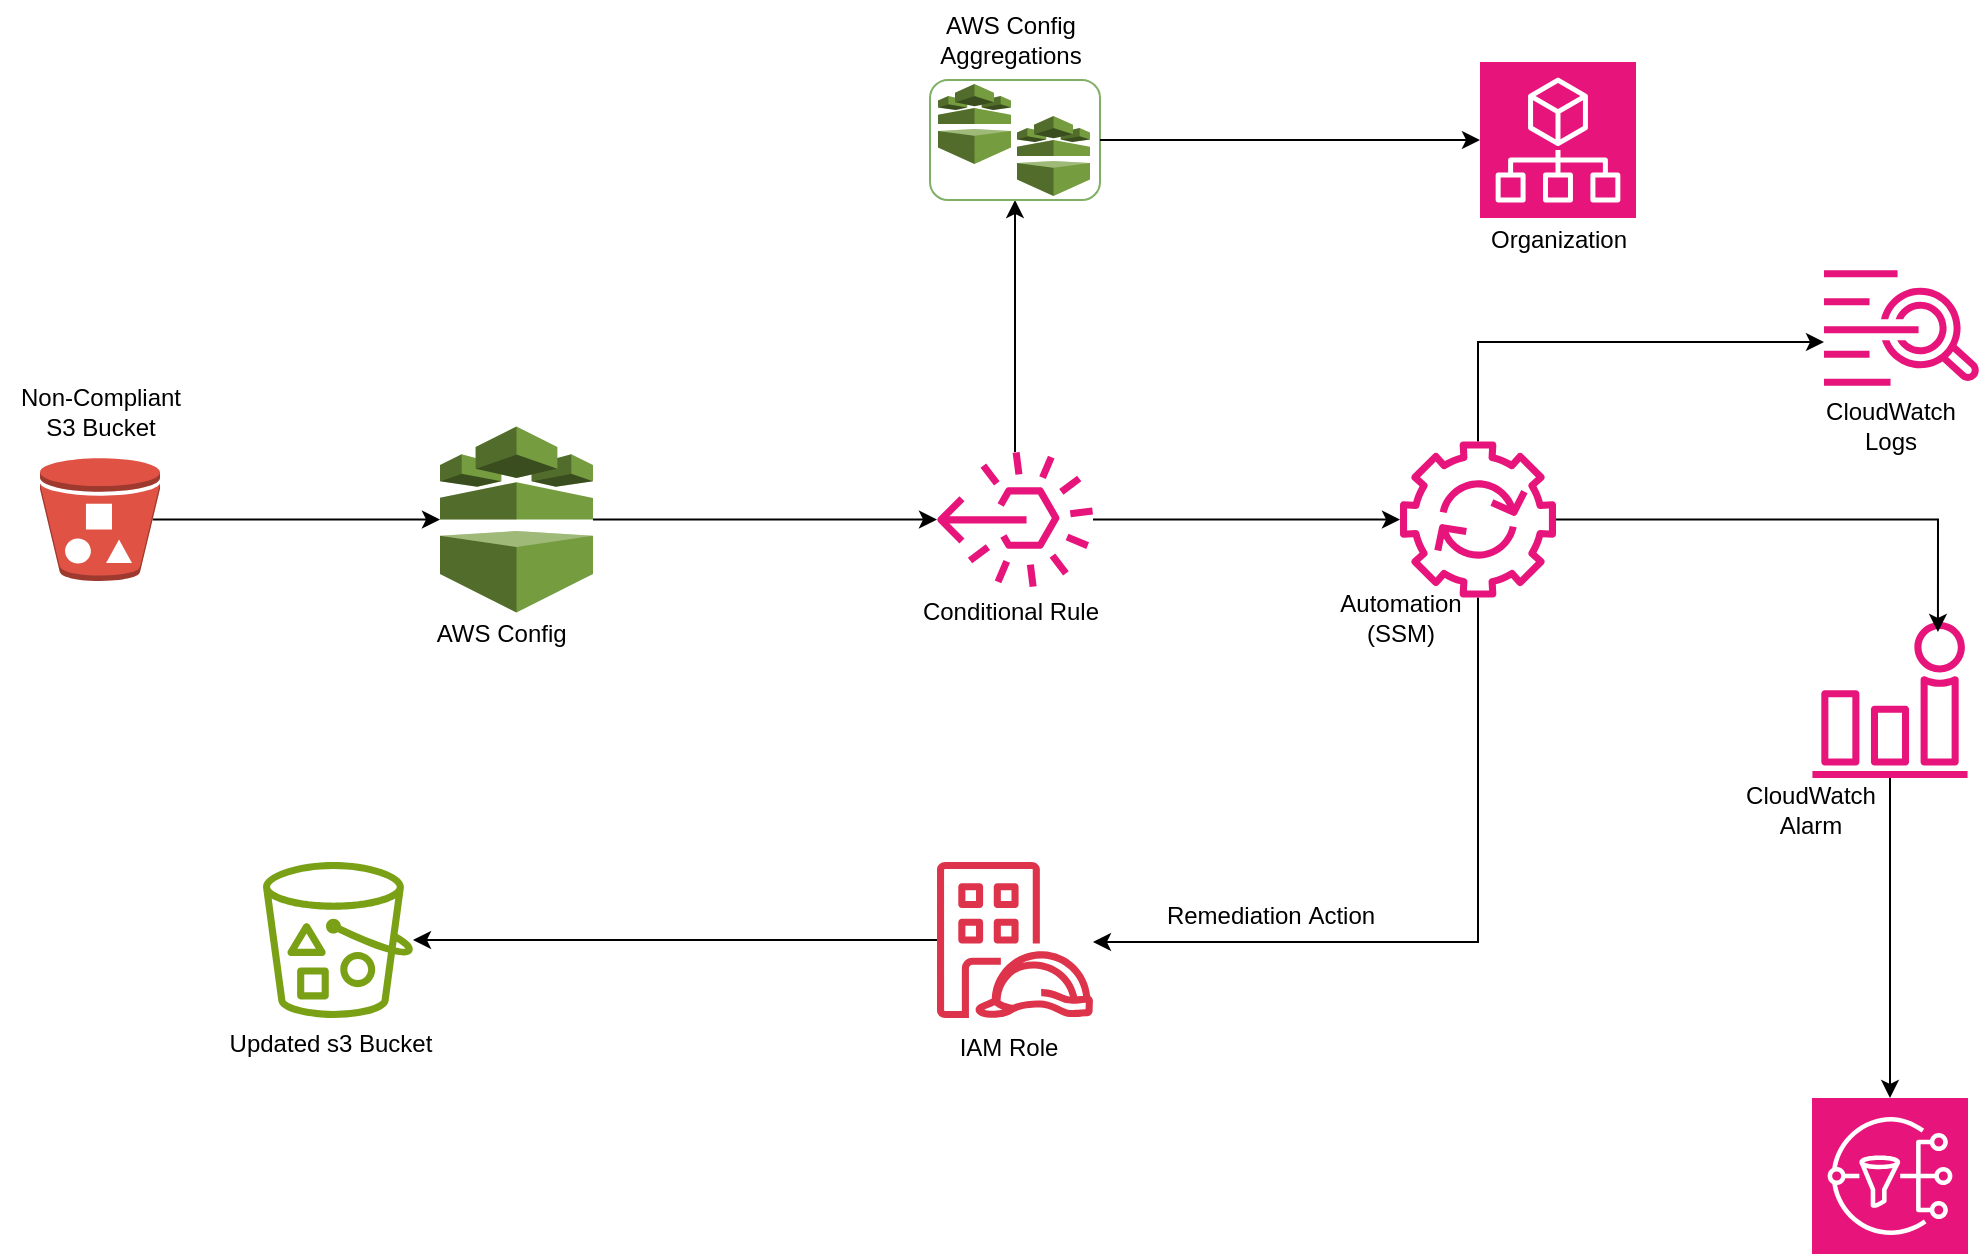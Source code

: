 <mxfile version="24.7.5">
  <diagram name="Page-1" id="isN-ykLhreiJsoZFf4d8">
    <mxGraphModel dx="1674" dy="836" grid="1" gridSize="10" guides="1" tooltips="1" connect="1" arrows="1" fold="1" page="1" pageScale="1" pageWidth="1169" pageHeight="827" math="0" shadow="0">
      <root>
        <mxCell id="0" />
        <mxCell id="1" parent="0" />
        <mxCell id="9LEtkBxhA0jwdza2t0rF-47" style="edgeStyle=orthogonalEdgeStyle;rounded=0;orthogonalLoop=1;jettySize=auto;html=1;" edge="1" parent="1" source="9LEtkBxhA0jwdza2t0rF-2" target="9LEtkBxhA0jwdza2t0rF-46">
          <mxGeometry relative="1" as="geometry" />
        </mxCell>
        <mxCell id="9LEtkBxhA0jwdza2t0rF-2" value="" style="sketch=0;outlineConnect=0;fontColor=#232F3E;gradientColor=none;fillColor=#E7157B;strokeColor=none;dashed=0;verticalLabelPosition=bottom;verticalAlign=top;align=center;html=1;fontSize=12;fontStyle=0;aspect=fixed;pointerEvents=1;shape=mxgraph.aws4.alarm;" vertex="1" parent="1">
          <mxGeometry x="966" y="320" width="78" height="78" as="geometry" />
        </mxCell>
        <mxCell id="9LEtkBxhA0jwdza2t0rF-3" value="" style="outlineConnect=0;dashed=0;verticalLabelPosition=bottom;verticalAlign=top;align=center;html=1;shape=mxgraph.aws3.bucket_with_objects;fillColor=#E05243;gradientColor=none;" vertex="1" parent="1">
          <mxGeometry x="80" y="238" width="60" height="61.5" as="geometry" />
        </mxCell>
        <mxCell id="9LEtkBxhA0jwdza2t0rF-23" style="edgeStyle=orthogonalEdgeStyle;rounded=0;orthogonalLoop=1;jettySize=auto;html=1;exitX=1;exitY=0.5;exitDx=0;exitDy=0;exitPerimeter=0;" edge="1" parent="1" source="9LEtkBxhA0jwdza2t0rF-4" target="9LEtkBxhA0jwdza2t0rF-10">
          <mxGeometry relative="1" as="geometry" />
        </mxCell>
        <mxCell id="9LEtkBxhA0jwdza2t0rF-4" value="" style="outlineConnect=0;dashed=0;verticalLabelPosition=bottom;verticalAlign=top;align=center;html=1;shape=mxgraph.aws3.config;fillColor=#759C3E;gradientColor=none;" vertex="1" parent="1">
          <mxGeometry x="280" y="222.25" width="76.5" height="93" as="geometry" />
        </mxCell>
        <mxCell id="9LEtkBxhA0jwdza2t0rF-7" value="Organization" style="text;html=1;align=center;verticalAlign=middle;resizable=0;points=[];autosize=1;strokeColor=none;fillColor=none;" vertex="1" parent="1">
          <mxGeometry x="794" y="114" width="90" height="30" as="geometry" />
        </mxCell>
        <mxCell id="9LEtkBxhA0jwdza2t0rF-8" value="AWS Config&lt;div&gt;Aggregations&lt;/div&gt;" style="text;html=1;align=center;verticalAlign=middle;resizable=0;points=[];autosize=1;strokeColor=none;fillColor=none;" vertex="1" parent="1">
          <mxGeometry x="520" y="9" width="90" height="40" as="geometry" />
        </mxCell>
        <mxCell id="9LEtkBxhA0jwdza2t0rF-9" value="AWS Config&amp;nbsp;" style="text;html=1;align=center;verticalAlign=middle;resizable=0;points=[];autosize=1;strokeColor=none;fillColor=none;" vertex="1" parent="1">
          <mxGeometry x="266.5" y="311" width="90" height="30" as="geometry" />
        </mxCell>
        <mxCell id="9LEtkBxhA0jwdza2t0rF-24" style="edgeStyle=orthogonalEdgeStyle;rounded=0;orthogonalLoop=1;jettySize=auto;html=1;entryX=0.5;entryY=1;entryDx=0;entryDy=0;" edge="1" parent="1" source="9LEtkBxhA0jwdza2t0rF-10" target="9LEtkBxhA0jwdza2t0rF-18">
          <mxGeometry relative="1" as="geometry" />
        </mxCell>
        <mxCell id="9LEtkBxhA0jwdza2t0rF-26" style="edgeStyle=orthogonalEdgeStyle;rounded=0;orthogonalLoop=1;jettySize=auto;html=1;" edge="1" parent="1" source="9LEtkBxhA0jwdza2t0rF-10" target="9LEtkBxhA0jwdza2t0rF-21">
          <mxGeometry relative="1" as="geometry" />
        </mxCell>
        <mxCell id="9LEtkBxhA0jwdza2t0rF-10" value="" style="sketch=0;outlineConnect=0;fontColor=#232F3E;gradientColor=none;fillColor=#E7157B;strokeColor=none;dashed=0;verticalLabelPosition=bottom;verticalAlign=top;align=center;html=1;fontSize=12;fontStyle=0;aspect=fixed;pointerEvents=1;shape=mxgraph.aws4.rule_3;rotation=-180;" vertex="1" parent="1">
          <mxGeometry x="528.5" y="234.75" width="78" height="68" as="geometry" />
        </mxCell>
        <mxCell id="9LEtkBxhA0jwdza2t0rF-13" value="" style="sketch=0;points=[[0,0,0],[0.25,0,0],[0.5,0,0],[0.75,0,0],[1,0,0],[0,1,0],[0.25,1,0],[0.5,1,0],[0.75,1,0],[1,1,0],[0,0.25,0],[0,0.5,0],[0,0.75,0],[1,0.25,0],[1,0.5,0],[1,0.75,0]];points=[[0,0,0],[0.25,0,0],[0.5,0,0],[0.75,0,0],[1,0,0],[0,1,0],[0.25,1,0],[0.5,1,0],[0.75,1,0],[1,1,0],[0,0.25,0],[0,0.5,0],[0,0.75,0],[1,0.25,0],[1,0.5,0],[1,0.75,0]];outlineConnect=0;fontColor=#232F3E;fillColor=#E7157B;strokeColor=#ffffff;dashed=0;verticalLabelPosition=bottom;verticalAlign=top;align=center;html=1;fontSize=12;fontStyle=0;aspect=fixed;shape=mxgraph.aws4.resourceIcon;resIcon=mxgraph.aws4.organizations;" vertex="1" parent="1">
          <mxGeometry x="800" y="40" width="78" height="78" as="geometry" />
        </mxCell>
        <mxCell id="9LEtkBxhA0jwdza2t0rF-37" style="edgeStyle=orthogonalEdgeStyle;rounded=0;orthogonalLoop=1;jettySize=auto;html=1;" edge="1" parent="1" source="9LEtkBxhA0jwdza2t0rF-14" target="9LEtkBxhA0jwdza2t0rF-36">
          <mxGeometry relative="1" as="geometry">
            <mxPoint x="280" y="479" as="targetPoint" />
          </mxGeometry>
        </mxCell>
        <mxCell id="9LEtkBxhA0jwdza2t0rF-14" value="" style="sketch=0;outlineConnect=0;fontColor=#232F3E;gradientColor=none;fillColor=#DD344C;strokeColor=none;dashed=0;verticalLabelPosition=bottom;verticalAlign=top;align=center;html=1;fontSize=12;fontStyle=0;aspect=fixed;pointerEvents=1;shape=mxgraph.aws4.identity_access_management_iam_roles_anywhere;" vertex="1" parent="1">
          <mxGeometry x="528.5" y="440" width="78" height="78" as="geometry" />
        </mxCell>
        <mxCell id="9LEtkBxhA0jwdza2t0rF-15" value="Non-Compliant&lt;div&gt;S3 Bucket&lt;/div&gt;" style="text;html=1;align=center;verticalAlign=middle;resizable=0;points=[];autosize=1;strokeColor=none;fillColor=none;" vertex="1" parent="1">
          <mxGeometry x="60" y="194.75" width="100" height="40" as="geometry" />
        </mxCell>
        <mxCell id="9LEtkBxhA0jwdza2t0rF-20" value="" style="group" vertex="1" connectable="0" parent="1">
          <mxGeometry x="525" y="49" width="85" height="60" as="geometry" />
        </mxCell>
        <mxCell id="9LEtkBxhA0jwdza2t0rF-18" value="" style="rounded=1;whiteSpace=wrap;html=1;strokeColor=#80B065;" vertex="1" parent="9LEtkBxhA0jwdza2t0rF-20">
          <mxGeometry width="85" height="60" as="geometry" />
        </mxCell>
        <mxCell id="9LEtkBxhA0jwdza2t0rF-16" value="" style="outlineConnect=0;dashed=0;verticalLabelPosition=bottom;verticalAlign=top;align=center;html=1;shape=mxgraph.aws3.config;fillColor=#759C3E;gradientColor=none;" vertex="1" parent="9LEtkBxhA0jwdza2t0rF-20">
          <mxGeometry x="4" y="2" width="36.5" height="40" as="geometry" />
        </mxCell>
        <mxCell id="9LEtkBxhA0jwdza2t0rF-19" value="" style="outlineConnect=0;dashed=0;verticalLabelPosition=bottom;verticalAlign=top;align=center;html=1;shape=mxgraph.aws3.config;fillColor=#759C3E;gradientColor=none;" vertex="1" parent="9LEtkBxhA0jwdza2t0rF-20">
          <mxGeometry x="43.5" y="18" width="36.5" height="40" as="geometry" />
        </mxCell>
        <mxCell id="9LEtkBxhA0jwdza2t0rF-28" style="edgeStyle=orthogonalEdgeStyle;rounded=0;orthogonalLoop=1;jettySize=auto;html=1;" edge="1" parent="1" source="9LEtkBxhA0jwdza2t0rF-21" target="9LEtkBxhA0jwdza2t0rF-14">
          <mxGeometry relative="1" as="geometry">
            <Array as="points">
              <mxPoint x="799" y="480" />
            </Array>
          </mxGeometry>
        </mxCell>
        <mxCell id="9LEtkBxhA0jwdza2t0rF-43" style="edgeStyle=orthogonalEdgeStyle;rounded=0;orthogonalLoop=1;jettySize=auto;html=1;" edge="1" parent="1" source="9LEtkBxhA0jwdza2t0rF-21" target="9LEtkBxhA0jwdza2t0rF-40">
          <mxGeometry relative="1" as="geometry">
            <Array as="points">
              <mxPoint x="799" y="180" />
            </Array>
          </mxGeometry>
        </mxCell>
        <mxCell id="9LEtkBxhA0jwdza2t0rF-21" value="" style="sketch=0;outlineConnect=0;fontColor=#232F3E;gradientColor=none;fillColor=#E7157B;strokeColor=none;dashed=0;verticalLabelPosition=bottom;verticalAlign=top;align=center;html=1;fontSize=12;fontStyle=0;aspect=fixed;pointerEvents=1;shape=mxgraph.aws4.automation;" vertex="1" parent="1">
          <mxGeometry x="760" y="229.75" width="78" height="78" as="geometry" />
        </mxCell>
        <mxCell id="9LEtkBxhA0jwdza2t0rF-22" style="edgeStyle=orthogonalEdgeStyle;rounded=0;orthogonalLoop=1;jettySize=auto;html=1;exitX=0.94;exitY=0.5;exitDx=0;exitDy=0;exitPerimeter=0;entryX=0;entryY=0.5;entryDx=0;entryDy=0;entryPerimeter=0;" edge="1" parent="1" source="9LEtkBxhA0jwdza2t0rF-3" target="9LEtkBxhA0jwdza2t0rF-4">
          <mxGeometry relative="1" as="geometry" />
        </mxCell>
        <mxCell id="9LEtkBxhA0jwdza2t0rF-25" style="edgeStyle=orthogonalEdgeStyle;rounded=0;orthogonalLoop=1;jettySize=auto;html=1;exitX=1;exitY=0.5;exitDx=0;exitDy=0;entryX=0;entryY=0.5;entryDx=0;entryDy=0;entryPerimeter=0;" edge="1" parent="1" source="9LEtkBxhA0jwdza2t0rF-18" target="9LEtkBxhA0jwdza2t0rF-13">
          <mxGeometry relative="1" as="geometry" />
        </mxCell>
        <mxCell id="9LEtkBxhA0jwdza2t0rF-31" value="Automation&lt;div&gt;(SSM)&lt;/div&gt;" style="text;html=1;align=center;verticalAlign=middle;resizable=0;points=[];autosize=1;strokeColor=none;fillColor=none;" vertex="1" parent="1">
          <mxGeometry x="720" y="297.75" width="80" height="40" as="geometry" />
        </mxCell>
        <mxCell id="9LEtkBxhA0jwdza2t0rF-32" value="IAM Role" style="text;html=1;align=center;verticalAlign=middle;resizable=0;points=[];autosize=1;strokeColor=none;fillColor=none;" vertex="1" parent="1">
          <mxGeometry x="528.5" y="518" width="70" height="30" as="geometry" />
        </mxCell>
        <mxCell id="9LEtkBxhA0jwdza2t0rF-33" value="CloudWatch&lt;div&gt;Alarm&lt;/div&gt;" style="text;html=1;align=center;verticalAlign=middle;resizable=0;points=[];autosize=1;strokeColor=none;fillColor=none;" vertex="1" parent="1">
          <mxGeometry x="920" y="394" width="90" height="40" as="geometry" />
        </mxCell>
        <mxCell id="9LEtkBxhA0jwdza2t0rF-34" value="Conditional Rule" style="text;html=1;align=center;verticalAlign=middle;resizable=0;points=[];autosize=1;strokeColor=none;fillColor=none;" vertex="1" parent="1">
          <mxGeometry x="510" y="299.5" width="110" height="30" as="geometry" />
        </mxCell>
        <mxCell id="9LEtkBxhA0jwdza2t0rF-35" value="Remediation&amp;nbsp;&lt;span style=&quot;background-color: initial;&quot;&gt;Action&lt;/span&gt;" style="text;html=1;align=center;verticalAlign=middle;resizable=0;points=[];autosize=1;strokeColor=none;fillColor=none;" vertex="1" parent="1">
          <mxGeometry x="630" y="452" width="130" height="30" as="geometry" />
        </mxCell>
        <mxCell id="9LEtkBxhA0jwdza2t0rF-36" value="" style="sketch=0;outlineConnect=0;fontColor=#232F3E;gradientColor=none;fillColor=#7AA116;strokeColor=none;dashed=0;verticalLabelPosition=bottom;verticalAlign=top;align=center;html=1;fontSize=12;fontStyle=0;aspect=fixed;pointerEvents=1;shape=mxgraph.aws4.bucket_with_objects;" vertex="1" parent="1">
          <mxGeometry x="191.5" y="440" width="75" height="78" as="geometry" />
        </mxCell>
        <mxCell id="9LEtkBxhA0jwdza2t0rF-38" value="Updated s3 Bucket&lt;div&gt;&lt;br&gt;&lt;/div&gt;" style="text;html=1;align=center;verticalAlign=middle;resizable=0;points=[];autosize=1;strokeColor=none;fillColor=none;" vertex="1" parent="1">
          <mxGeometry x="165" y="518" width="120" height="40" as="geometry" />
        </mxCell>
        <mxCell id="9LEtkBxhA0jwdza2t0rF-40" value="" style="sketch=0;outlineConnect=0;fontColor=#232F3E;gradientColor=none;fillColor=#E7157B;strokeColor=none;dashed=0;verticalLabelPosition=bottom;verticalAlign=top;align=center;html=1;fontSize=12;fontStyle=0;aspect=fixed;pointerEvents=1;shape=mxgraph.aws4.cloudwatch_logs;" vertex="1" parent="1">
          <mxGeometry x="972" y="144" width="78" height="58" as="geometry" />
        </mxCell>
        <mxCell id="9LEtkBxhA0jwdza2t0rF-44" style="edgeStyle=orthogonalEdgeStyle;rounded=0;orthogonalLoop=1;jettySize=auto;html=1;entryX=0.809;entryY=0.064;entryDx=0;entryDy=0;entryPerimeter=0;" edge="1" parent="1" source="9LEtkBxhA0jwdza2t0rF-21" target="9LEtkBxhA0jwdza2t0rF-2">
          <mxGeometry relative="1" as="geometry" />
        </mxCell>
        <mxCell id="9LEtkBxhA0jwdza2t0rF-45" value="CloudWatch&lt;div&gt;Logs&lt;/div&gt;" style="text;html=1;align=center;verticalAlign=middle;resizable=0;points=[];autosize=1;strokeColor=none;fillColor=none;" vertex="1" parent="1">
          <mxGeometry x="960" y="202" width="90" height="40" as="geometry" />
        </mxCell>
        <mxCell id="9LEtkBxhA0jwdza2t0rF-46" value="" style="sketch=0;points=[[0,0,0],[0.25,0,0],[0.5,0,0],[0.75,0,0],[1,0,0],[0,1,0],[0.25,1,0],[0.5,1,0],[0.75,1,0],[1,1,0],[0,0.25,0],[0,0.5,0],[0,0.75,0],[1,0.25,0],[1,0.5,0],[1,0.75,0]];outlineConnect=0;fontColor=#232F3E;fillColor=#E7157B;strokeColor=#ffffff;dashed=0;verticalLabelPosition=bottom;verticalAlign=top;align=center;html=1;fontSize=12;fontStyle=0;aspect=fixed;shape=mxgraph.aws4.resourceIcon;resIcon=mxgraph.aws4.sns;" vertex="1" parent="1">
          <mxGeometry x="966" y="558" width="78" height="78" as="geometry" />
        </mxCell>
      </root>
    </mxGraphModel>
  </diagram>
</mxfile>
